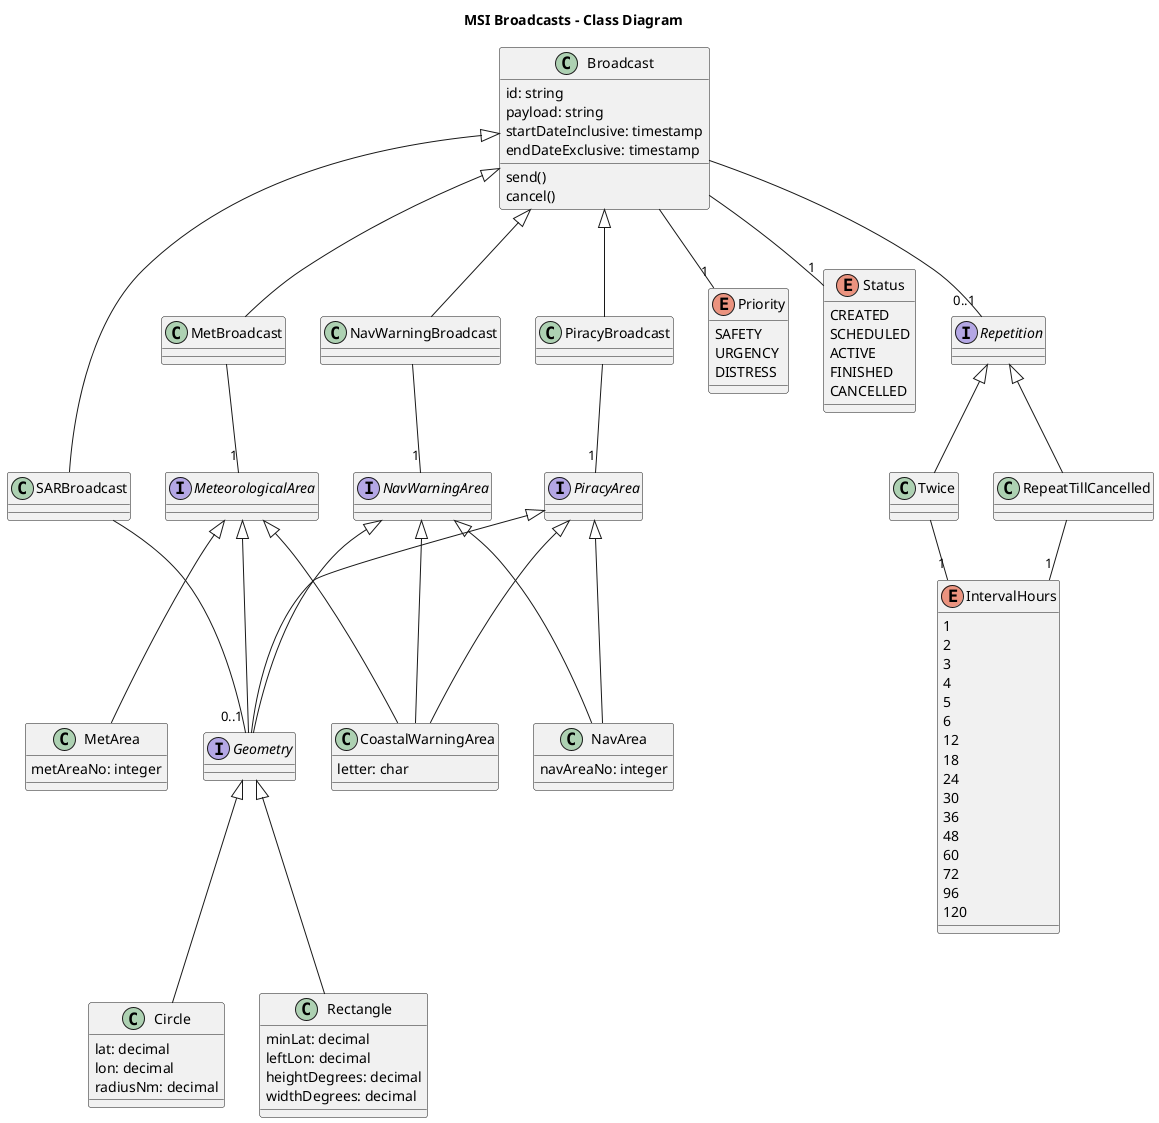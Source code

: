 @startuml

title MSI Broadcasts - Class Diagram

class Broadcast {
  id: string
  payload: string
  startDateInclusive: timestamp
  endDateExclusive: timestamp
  send()
  cancel()
}
class SARBroadcast
class MetBroadcast
class NavWarningBroadcast
class PiracyBroadcast
enum Priority {
  SAFETY
  URGENCY
  DISTRESS
}
enum Status {
  CREATED
  SCHEDULED
  ACTIVE
  FINISHED
  CANCELLED
}
enum IntervalHours {
  1
  2
  3
  4
  5
  6
  12
  18
  24
  30
  36
  48
  60
  72
  96
  120
}

interface Repetition 
class Twice
class RepeatTillCancelled

Broadcast -- "0..1" Repetition
Repetition <|-- Twice
Repetition <|-- RepeatTillCancelled
Twice -- "1" IntervalHours
RepeatTillCancelled  -- "1" IntervalHours

class MetArea {
  metAreaNo: integer
}
class NavArea {
  navAreaNo: integer
}
class CoastalWarningArea {
  letter: char
}
class Circle {
  lat: decimal
  lon: decimal
  radiusNm: decimal
}
class Rectangle {
  minLat: decimal
  leftLon: decimal
  heightDegrees: decimal
  widthDegrees: decimal
}
interface Geometry
interface NavWarningArea
interface MeteorologicalArea
interface PiracyArea

Geometry <|-- Circle
Geometry <|-- Rectangle

NavWarningArea <|-- NavArea
NavWarningArea <|-- CoastalWarningArea
NavWarningArea <|-- Geometry

MeteorologicalArea <|-- Geometry
MeteorologicalArea <|-- CoastalWarningArea
MeteorologicalArea <|-- MetArea

PiracyArea <|-- Geometry
PiracyArea <|-- CoastalWarningArea
PiracyArea <|-- NavArea

Broadcast <|-- SARBroadcast
Broadcast <|-- MetBroadcast
Broadcast <|-- PiracyBroadcast
Broadcast <|-- NavWarningBroadcast

SARBroadcast  -- "0..1" Geometry
MetBroadcast  -- "1" MeteorologicalArea
NavWarningBroadcast  -- "1" NavWarningArea
PiracyBroadcast -- "1" PiracyArea

Broadcast -- "1" Priority
Broadcast -- "1" Status

@enduml
